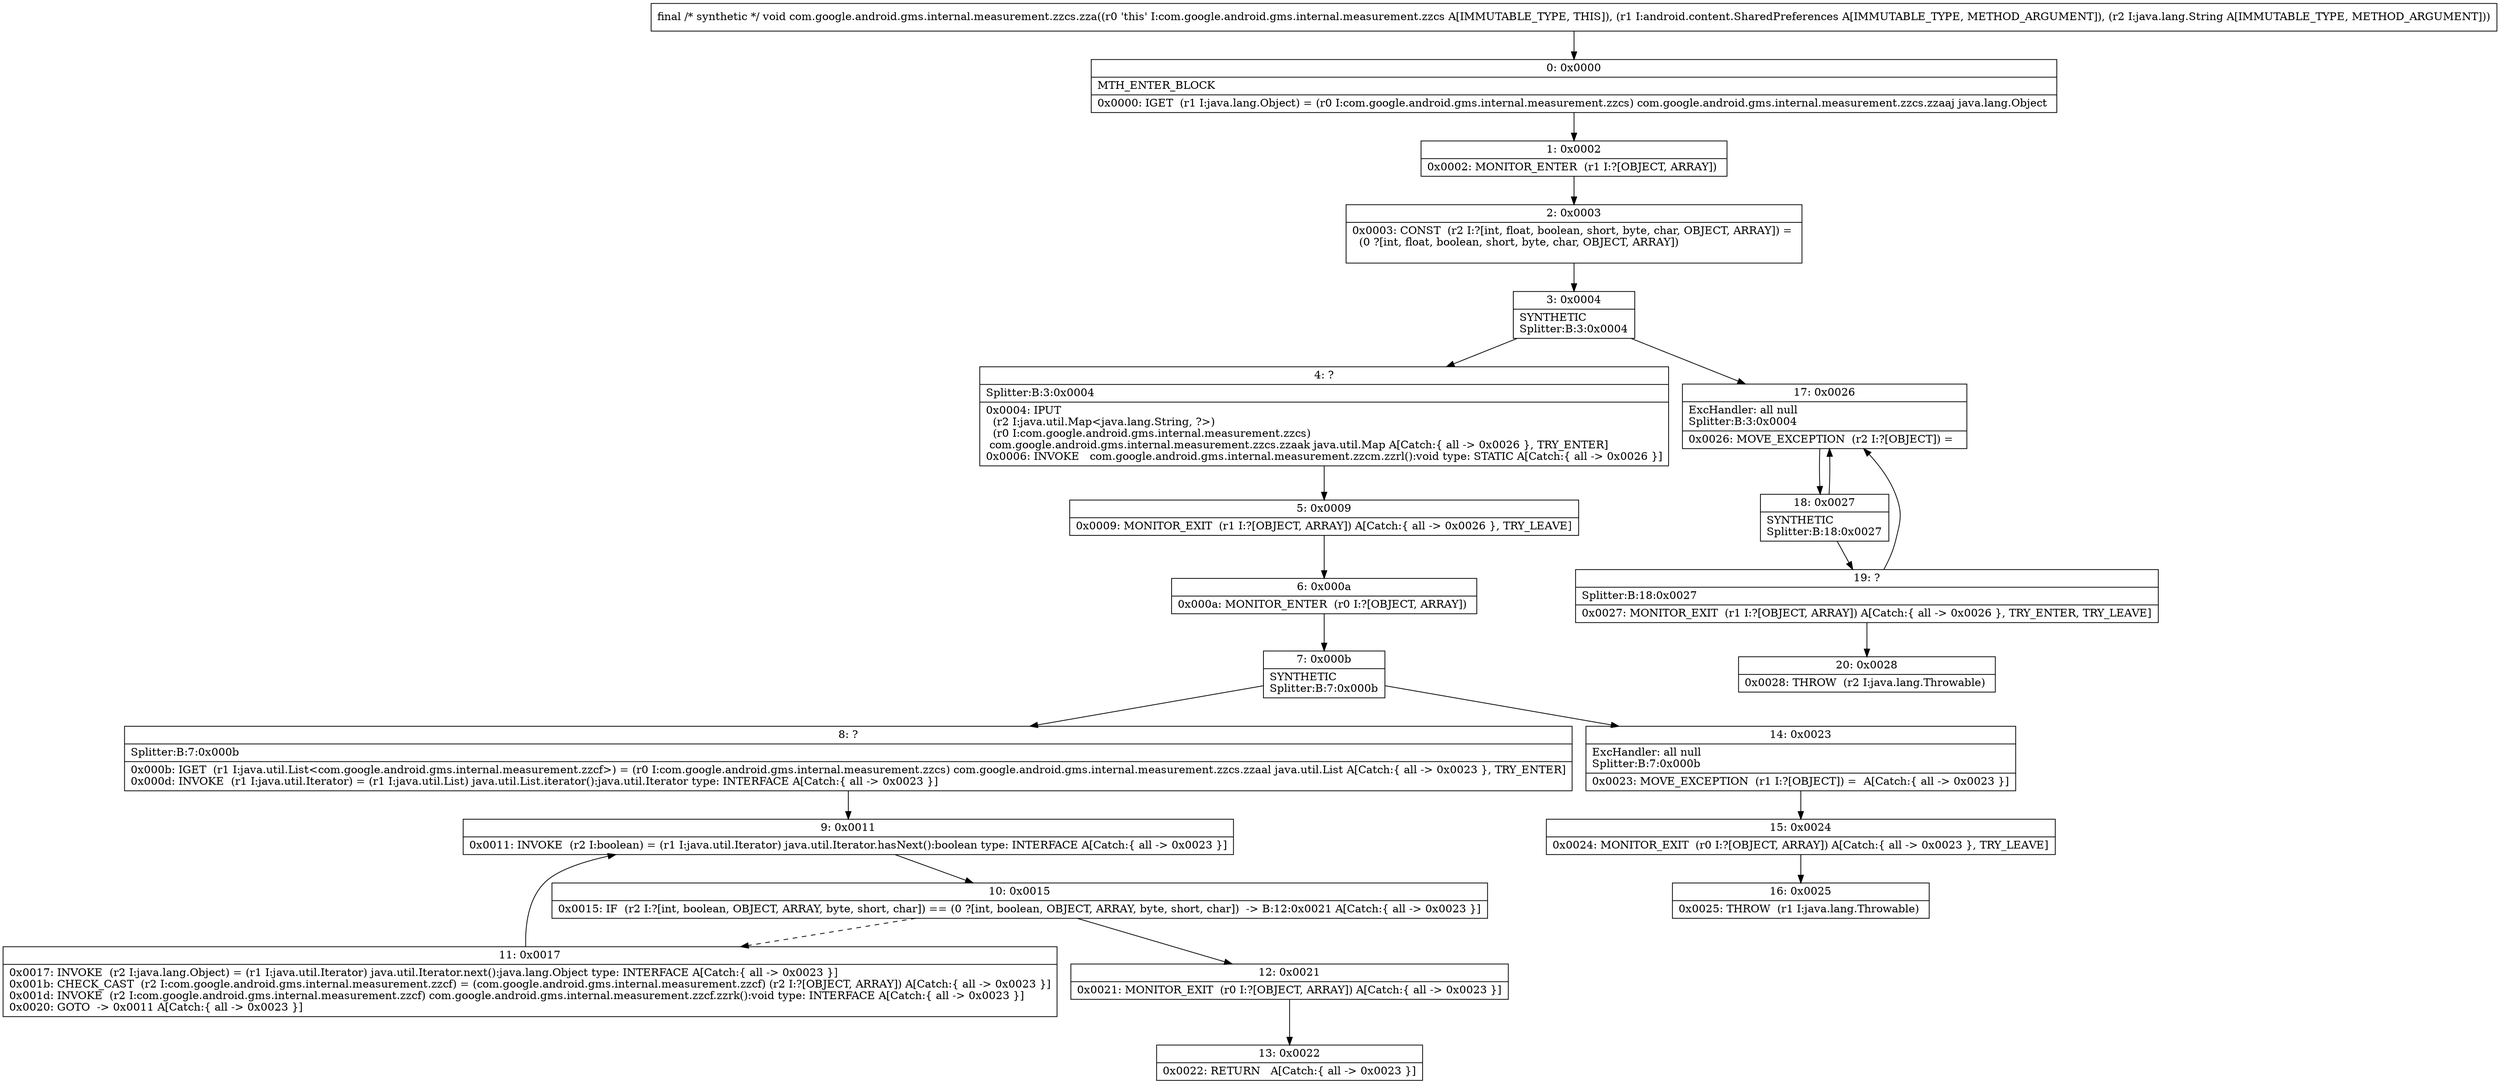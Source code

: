 digraph "CFG forcom.google.android.gms.internal.measurement.zzcs.zza(Landroid\/content\/SharedPreferences;Ljava\/lang\/String;)V" {
Node_0 [shape=record,label="{0\:\ 0x0000|MTH_ENTER_BLOCK\l|0x0000: IGET  (r1 I:java.lang.Object) = (r0 I:com.google.android.gms.internal.measurement.zzcs) com.google.android.gms.internal.measurement.zzcs.zzaaj java.lang.Object \l}"];
Node_1 [shape=record,label="{1\:\ 0x0002|0x0002: MONITOR_ENTER  (r1 I:?[OBJECT, ARRAY]) \l}"];
Node_2 [shape=record,label="{2\:\ 0x0003|0x0003: CONST  (r2 I:?[int, float, boolean, short, byte, char, OBJECT, ARRAY]) = \l  (0 ?[int, float, boolean, short, byte, char, OBJECT, ARRAY])\l \l}"];
Node_3 [shape=record,label="{3\:\ 0x0004|SYNTHETIC\lSplitter:B:3:0x0004\l}"];
Node_4 [shape=record,label="{4\:\ ?|Splitter:B:3:0x0004\l|0x0004: IPUT  \l  (r2 I:java.util.Map\<java.lang.String, ?\>)\l  (r0 I:com.google.android.gms.internal.measurement.zzcs)\l com.google.android.gms.internal.measurement.zzcs.zzaak java.util.Map A[Catch:\{ all \-\> 0x0026 \}, TRY_ENTER]\l0x0006: INVOKE   com.google.android.gms.internal.measurement.zzcm.zzrl():void type: STATIC A[Catch:\{ all \-\> 0x0026 \}]\l}"];
Node_5 [shape=record,label="{5\:\ 0x0009|0x0009: MONITOR_EXIT  (r1 I:?[OBJECT, ARRAY]) A[Catch:\{ all \-\> 0x0026 \}, TRY_LEAVE]\l}"];
Node_6 [shape=record,label="{6\:\ 0x000a|0x000a: MONITOR_ENTER  (r0 I:?[OBJECT, ARRAY]) \l}"];
Node_7 [shape=record,label="{7\:\ 0x000b|SYNTHETIC\lSplitter:B:7:0x000b\l}"];
Node_8 [shape=record,label="{8\:\ ?|Splitter:B:7:0x000b\l|0x000b: IGET  (r1 I:java.util.List\<com.google.android.gms.internal.measurement.zzcf\>) = (r0 I:com.google.android.gms.internal.measurement.zzcs) com.google.android.gms.internal.measurement.zzcs.zzaal java.util.List A[Catch:\{ all \-\> 0x0023 \}, TRY_ENTER]\l0x000d: INVOKE  (r1 I:java.util.Iterator) = (r1 I:java.util.List) java.util.List.iterator():java.util.Iterator type: INTERFACE A[Catch:\{ all \-\> 0x0023 \}]\l}"];
Node_9 [shape=record,label="{9\:\ 0x0011|0x0011: INVOKE  (r2 I:boolean) = (r1 I:java.util.Iterator) java.util.Iterator.hasNext():boolean type: INTERFACE A[Catch:\{ all \-\> 0x0023 \}]\l}"];
Node_10 [shape=record,label="{10\:\ 0x0015|0x0015: IF  (r2 I:?[int, boolean, OBJECT, ARRAY, byte, short, char]) == (0 ?[int, boolean, OBJECT, ARRAY, byte, short, char])  \-\> B:12:0x0021 A[Catch:\{ all \-\> 0x0023 \}]\l}"];
Node_11 [shape=record,label="{11\:\ 0x0017|0x0017: INVOKE  (r2 I:java.lang.Object) = (r1 I:java.util.Iterator) java.util.Iterator.next():java.lang.Object type: INTERFACE A[Catch:\{ all \-\> 0x0023 \}]\l0x001b: CHECK_CAST  (r2 I:com.google.android.gms.internal.measurement.zzcf) = (com.google.android.gms.internal.measurement.zzcf) (r2 I:?[OBJECT, ARRAY]) A[Catch:\{ all \-\> 0x0023 \}]\l0x001d: INVOKE  (r2 I:com.google.android.gms.internal.measurement.zzcf) com.google.android.gms.internal.measurement.zzcf.zzrk():void type: INTERFACE A[Catch:\{ all \-\> 0x0023 \}]\l0x0020: GOTO  \-\> 0x0011 A[Catch:\{ all \-\> 0x0023 \}]\l}"];
Node_12 [shape=record,label="{12\:\ 0x0021|0x0021: MONITOR_EXIT  (r0 I:?[OBJECT, ARRAY]) A[Catch:\{ all \-\> 0x0023 \}]\l}"];
Node_13 [shape=record,label="{13\:\ 0x0022|0x0022: RETURN   A[Catch:\{ all \-\> 0x0023 \}]\l}"];
Node_14 [shape=record,label="{14\:\ 0x0023|ExcHandler: all null\lSplitter:B:7:0x000b\l|0x0023: MOVE_EXCEPTION  (r1 I:?[OBJECT]) =  A[Catch:\{ all \-\> 0x0023 \}]\l}"];
Node_15 [shape=record,label="{15\:\ 0x0024|0x0024: MONITOR_EXIT  (r0 I:?[OBJECT, ARRAY]) A[Catch:\{ all \-\> 0x0023 \}, TRY_LEAVE]\l}"];
Node_16 [shape=record,label="{16\:\ 0x0025|0x0025: THROW  (r1 I:java.lang.Throwable) \l}"];
Node_17 [shape=record,label="{17\:\ 0x0026|ExcHandler: all null\lSplitter:B:3:0x0004\l|0x0026: MOVE_EXCEPTION  (r2 I:?[OBJECT]) =  \l}"];
Node_18 [shape=record,label="{18\:\ 0x0027|SYNTHETIC\lSplitter:B:18:0x0027\l}"];
Node_19 [shape=record,label="{19\:\ ?|Splitter:B:18:0x0027\l|0x0027: MONITOR_EXIT  (r1 I:?[OBJECT, ARRAY]) A[Catch:\{ all \-\> 0x0026 \}, TRY_ENTER, TRY_LEAVE]\l}"];
Node_20 [shape=record,label="{20\:\ 0x0028|0x0028: THROW  (r2 I:java.lang.Throwable) \l}"];
MethodNode[shape=record,label="{final \/* synthetic *\/ void com.google.android.gms.internal.measurement.zzcs.zza((r0 'this' I:com.google.android.gms.internal.measurement.zzcs A[IMMUTABLE_TYPE, THIS]), (r1 I:android.content.SharedPreferences A[IMMUTABLE_TYPE, METHOD_ARGUMENT]), (r2 I:java.lang.String A[IMMUTABLE_TYPE, METHOD_ARGUMENT])) }"];
MethodNode -> Node_0;
Node_0 -> Node_1;
Node_1 -> Node_2;
Node_2 -> Node_3;
Node_3 -> Node_4;
Node_3 -> Node_17;
Node_4 -> Node_5;
Node_5 -> Node_6;
Node_6 -> Node_7;
Node_7 -> Node_8;
Node_7 -> Node_14;
Node_8 -> Node_9;
Node_9 -> Node_10;
Node_10 -> Node_11[style=dashed];
Node_10 -> Node_12;
Node_11 -> Node_9;
Node_12 -> Node_13;
Node_14 -> Node_15;
Node_15 -> Node_16;
Node_17 -> Node_18;
Node_18 -> Node_19;
Node_18 -> Node_17;
Node_19 -> Node_20;
Node_19 -> Node_17;
}

